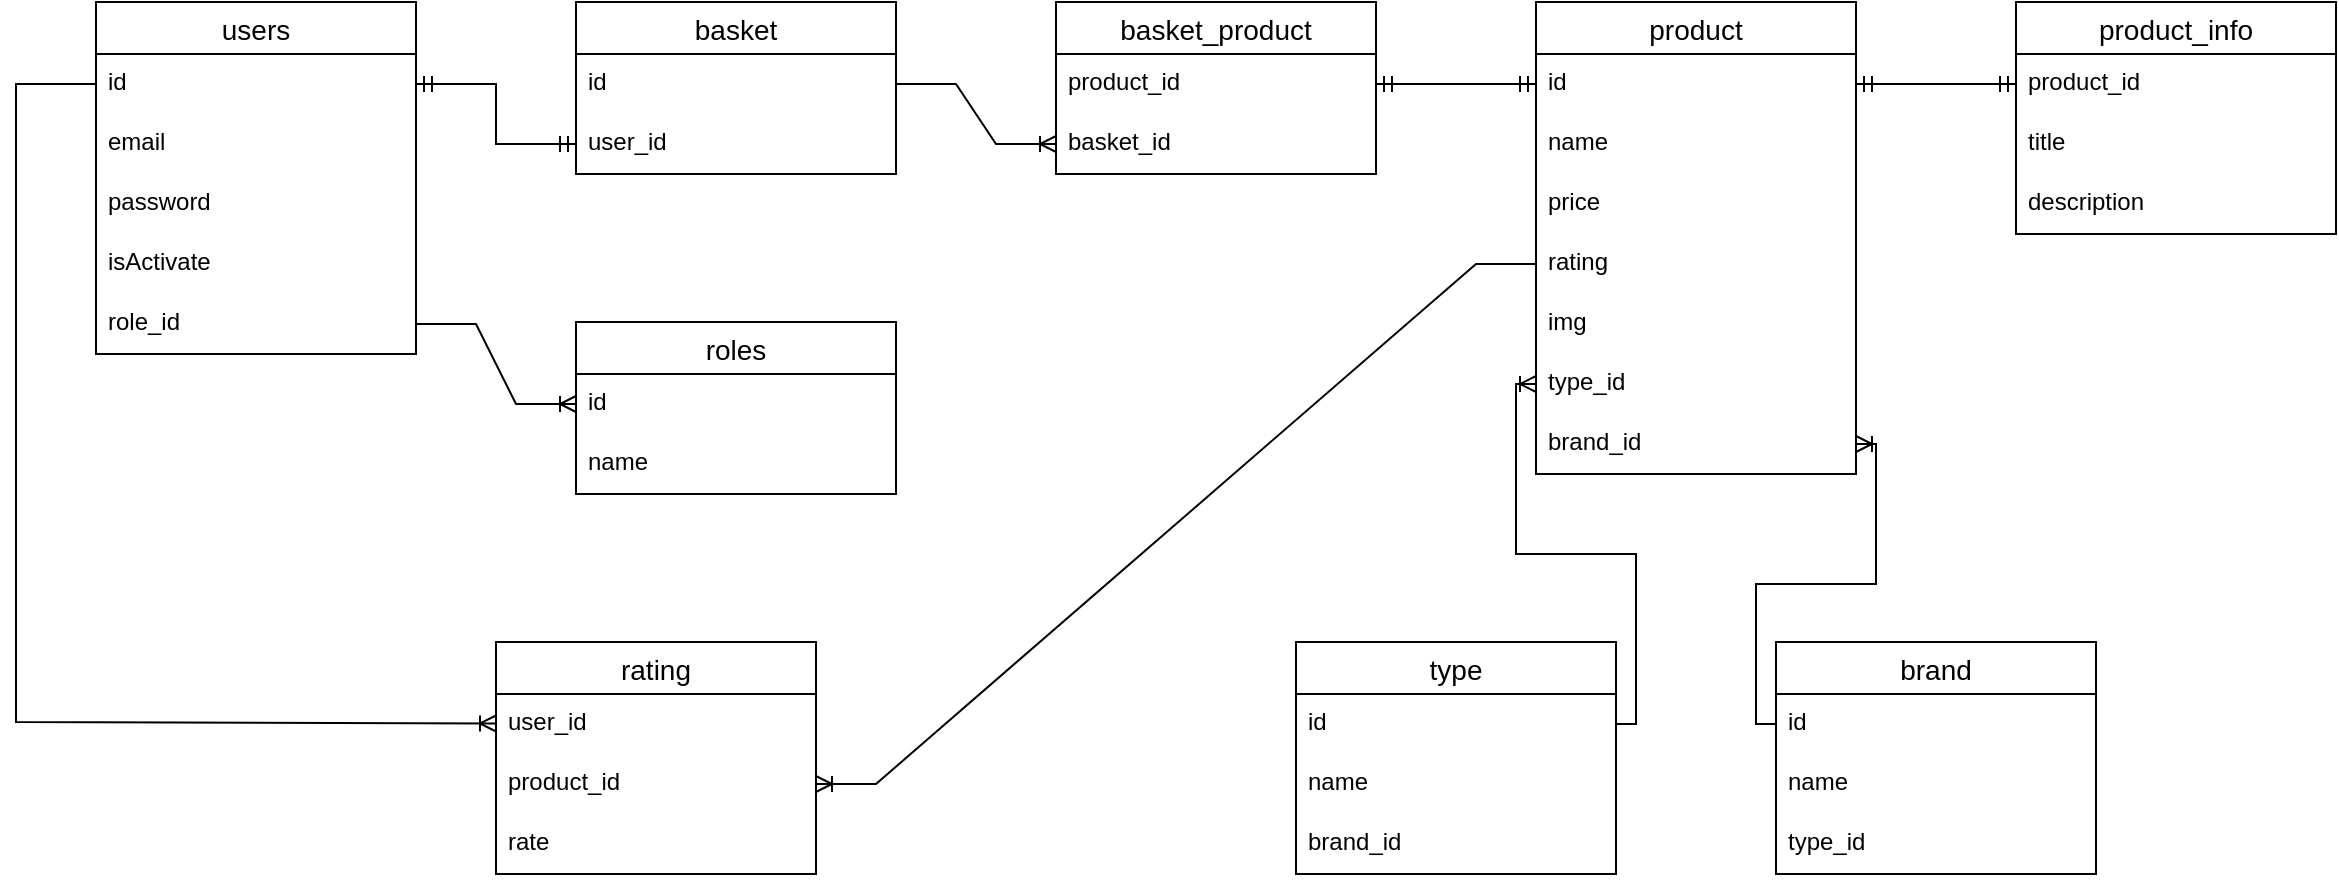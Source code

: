 <mxfile version="21.6.3" type="device">
  <diagram name="Страница 1" id="GgGNJ0qwI1O3DjwvXdhe">
    <mxGraphModel dx="2368" dy="827" grid="1" gridSize="10" guides="1" tooltips="1" connect="1" arrows="1" fold="1" page="1" pageScale="1" pageWidth="827" pageHeight="1169" math="0" shadow="0">
      <root>
        <mxCell id="0" />
        <mxCell id="1" parent="0" />
        <mxCell id="8YQZhBK532d-BEfpb8-R-2" value="users" style="swimlane;fontStyle=0;childLayout=stackLayout;horizontal=1;startSize=26;horizontalStack=0;resizeParent=1;resizeParentMax=0;resizeLast=0;collapsible=1;marginBottom=0;align=center;fontSize=14;" vertex="1" parent="1">
          <mxGeometry x="-200" y="40" width="160" height="176" as="geometry" />
        </mxCell>
        <mxCell id="8YQZhBK532d-BEfpb8-R-3" value="id" style="text;strokeColor=none;fillColor=none;spacingLeft=4;spacingRight=4;overflow=hidden;rotatable=0;points=[[0,0.5],[1,0.5]];portConstraint=eastwest;fontSize=12;whiteSpace=wrap;html=1;" vertex="1" parent="8YQZhBK532d-BEfpb8-R-2">
          <mxGeometry y="26" width="160" height="30" as="geometry" />
        </mxCell>
        <mxCell id="8YQZhBK532d-BEfpb8-R-4" value="email" style="text;strokeColor=none;fillColor=none;spacingLeft=4;spacingRight=4;overflow=hidden;rotatable=0;points=[[0,0.5],[1,0.5]];portConstraint=eastwest;fontSize=12;whiteSpace=wrap;html=1;" vertex="1" parent="8YQZhBK532d-BEfpb8-R-2">
          <mxGeometry y="56" width="160" height="30" as="geometry" />
        </mxCell>
        <mxCell id="8YQZhBK532d-BEfpb8-R-5" value="password" style="text;strokeColor=none;fillColor=none;spacingLeft=4;spacingRight=4;overflow=hidden;rotatable=0;points=[[0,0.5],[1,0.5]];portConstraint=eastwest;fontSize=12;whiteSpace=wrap;html=1;" vertex="1" parent="8YQZhBK532d-BEfpb8-R-2">
          <mxGeometry y="86" width="160" height="30" as="geometry" />
        </mxCell>
        <mxCell id="8YQZhBK532d-BEfpb8-R-8" value="isActivate" style="text;strokeColor=none;fillColor=none;spacingLeft=4;spacingRight=4;overflow=hidden;rotatable=0;points=[[0,0.5],[1,0.5]];portConstraint=eastwest;fontSize=12;whiteSpace=wrap;html=1;" vertex="1" parent="8YQZhBK532d-BEfpb8-R-2">
          <mxGeometry y="116" width="160" height="30" as="geometry" />
        </mxCell>
        <mxCell id="8YQZhBK532d-BEfpb8-R-9" value="role_id" style="text;strokeColor=none;fillColor=none;spacingLeft=4;spacingRight=4;overflow=hidden;rotatable=0;points=[[0,0.5],[1,0.5]];portConstraint=eastwest;fontSize=12;whiteSpace=wrap;html=1;" vertex="1" parent="8YQZhBK532d-BEfpb8-R-2">
          <mxGeometry y="146" width="160" height="30" as="geometry" />
        </mxCell>
        <mxCell id="8YQZhBK532d-BEfpb8-R-10" value="basket" style="swimlane;fontStyle=0;childLayout=stackLayout;horizontal=1;startSize=26;horizontalStack=0;resizeParent=1;resizeParentMax=0;resizeLast=0;collapsible=1;marginBottom=0;align=center;fontSize=14;" vertex="1" parent="1">
          <mxGeometry x="40" y="40" width="160" height="86" as="geometry" />
        </mxCell>
        <mxCell id="8YQZhBK532d-BEfpb8-R-11" value="id" style="text;strokeColor=none;fillColor=none;spacingLeft=4;spacingRight=4;overflow=hidden;rotatable=0;points=[[0,0.5],[1,0.5]];portConstraint=eastwest;fontSize=12;whiteSpace=wrap;html=1;" vertex="1" parent="8YQZhBK532d-BEfpb8-R-10">
          <mxGeometry y="26" width="160" height="30" as="geometry" />
        </mxCell>
        <mxCell id="8YQZhBK532d-BEfpb8-R-12" value="user_id" style="text;strokeColor=none;fillColor=none;spacingLeft=4;spacingRight=4;overflow=hidden;rotatable=0;points=[[0,0.5],[1,0.5]];portConstraint=eastwest;fontSize=12;whiteSpace=wrap;html=1;" vertex="1" parent="8YQZhBK532d-BEfpb8-R-10">
          <mxGeometry y="56" width="160" height="30" as="geometry" />
        </mxCell>
        <mxCell id="8YQZhBK532d-BEfpb8-R-16" value="" style="fontSize=12;html=1;endArrow=ERmandOne;startArrow=ERmandOne;rounded=0;edgeStyle=orthogonalEdgeStyle;" edge="1" parent="1" source="8YQZhBK532d-BEfpb8-R-3" target="8YQZhBK532d-BEfpb8-R-12">
          <mxGeometry width="100" height="100" relative="1" as="geometry">
            <mxPoint x="260" y="260" as="sourcePoint" />
            <mxPoint x="360" y="160" as="targetPoint" />
          </mxGeometry>
        </mxCell>
        <mxCell id="8YQZhBK532d-BEfpb8-R-17" value="product" style="swimlane;fontStyle=0;childLayout=stackLayout;horizontal=1;startSize=26;horizontalStack=0;resizeParent=1;resizeParentMax=0;resizeLast=0;collapsible=1;marginBottom=0;align=center;fontSize=14;" vertex="1" parent="1">
          <mxGeometry x="520" y="40" width="160" height="236" as="geometry" />
        </mxCell>
        <mxCell id="8YQZhBK532d-BEfpb8-R-18" value="id" style="text;strokeColor=none;fillColor=none;spacingLeft=4;spacingRight=4;overflow=hidden;rotatable=0;points=[[0,0.5],[1,0.5]];portConstraint=eastwest;fontSize=12;whiteSpace=wrap;html=1;" vertex="1" parent="8YQZhBK532d-BEfpb8-R-17">
          <mxGeometry y="26" width="160" height="30" as="geometry" />
        </mxCell>
        <mxCell id="8YQZhBK532d-BEfpb8-R-19" value="name" style="text;strokeColor=none;fillColor=none;spacingLeft=4;spacingRight=4;overflow=hidden;rotatable=0;points=[[0,0.5],[1,0.5]];portConstraint=eastwest;fontSize=12;whiteSpace=wrap;html=1;" vertex="1" parent="8YQZhBK532d-BEfpb8-R-17">
          <mxGeometry y="56" width="160" height="30" as="geometry" />
        </mxCell>
        <mxCell id="8YQZhBK532d-BEfpb8-R-22" value="price" style="text;strokeColor=none;fillColor=none;spacingLeft=4;spacingRight=4;overflow=hidden;rotatable=0;points=[[0,0.5],[1,0.5]];portConstraint=eastwest;fontSize=12;whiteSpace=wrap;html=1;" vertex="1" parent="8YQZhBK532d-BEfpb8-R-17">
          <mxGeometry y="86" width="160" height="30" as="geometry" />
        </mxCell>
        <mxCell id="8YQZhBK532d-BEfpb8-R-21" value="rating" style="text;strokeColor=none;fillColor=none;spacingLeft=4;spacingRight=4;overflow=hidden;rotatable=0;points=[[0,0.5],[1,0.5]];portConstraint=eastwest;fontSize=12;whiteSpace=wrap;html=1;" vertex="1" parent="8YQZhBK532d-BEfpb8-R-17">
          <mxGeometry y="116" width="160" height="30" as="geometry" />
        </mxCell>
        <mxCell id="8YQZhBK532d-BEfpb8-R-23" value="img" style="text;strokeColor=none;fillColor=none;spacingLeft=4;spacingRight=4;overflow=hidden;rotatable=0;points=[[0,0.5],[1,0.5]];portConstraint=eastwest;fontSize=12;whiteSpace=wrap;html=1;" vertex="1" parent="8YQZhBK532d-BEfpb8-R-17">
          <mxGeometry y="146" width="160" height="30" as="geometry" />
        </mxCell>
        <mxCell id="8YQZhBK532d-BEfpb8-R-24" value="type_id" style="text;strokeColor=none;fillColor=none;spacingLeft=4;spacingRight=4;overflow=hidden;rotatable=0;points=[[0,0.5],[1,0.5]];portConstraint=eastwest;fontSize=12;whiteSpace=wrap;html=1;" vertex="1" parent="8YQZhBK532d-BEfpb8-R-17">
          <mxGeometry y="176" width="160" height="30" as="geometry" />
        </mxCell>
        <mxCell id="8YQZhBK532d-BEfpb8-R-20" value="brand_id&lt;br&gt;" style="text;strokeColor=none;fillColor=none;spacingLeft=4;spacingRight=4;overflow=hidden;rotatable=0;points=[[0,0.5],[1,0.5]];portConstraint=eastwest;fontSize=12;whiteSpace=wrap;html=1;" vertex="1" parent="8YQZhBK532d-BEfpb8-R-17">
          <mxGeometry y="206" width="160" height="30" as="geometry" />
        </mxCell>
        <mxCell id="8YQZhBK532d-BEfpb8-R-25" value="type" style="swimlane;fontStyle=0;childLayout=stackLayout;horizontal=1;startSize=26;horizontalStack=0;resizeParent=1;resizeParentMax=0;resizeLast=0;collapsible=1;marginBottom=0;align=center;fontSize=14;" vertex="1" parent="1">
          <mxGeometry x="400" y="360" width="160" height="116" as="geometry" />
        </mxCell>
        <mxCell id="8YQZhBK532d-BEfpb8-R-26" value="id" style="text;strokeColor=none;fillColor=none;spacingLeft=4;spacingRight=4;overflow=hidden;rotatable=0;points=[[0,0.5],[1,0.5]];portConstraint=eastwest;fontSize=12;whiteSpace=wrap;html=1;" vertex="1" parent="8YQZhBK532d-BEfpb8-R-25">
          <mxGeometry y="26" width="160" height="30" as="geometry" />
        </mxCell>
        <mxCell id="8YQZhBK532d-BEfpb8-R-63" value="name" style="text;strokeColor=none;fillColor=none;spacingLeft=4;spacingRight=4;overflow=hidden;rotatable=0;points=[[0,0.5],[1,0.5]];portConstraint=eastwest;fontSize=12;whiteSpace=wrap;html=1;" vertex="1" parent="8YQZhBK532d-BEfpb8-R-25">
          <mxGeometry y="56" width="160" height="30" as="geometry" />
        </mxCell>
        <mxCell id="8YQZhBK532d-BEfpb8-R-27" value="brand_id" style="text;strokeColor=none;fillColor=none;spacingLeft=4;spacingRight=4;overflow=hidden;rotatable=0;points=[[0,0.5],[1,0.5]];portConstraint=eastwest;fontSize=12;whiteSpace=wrap;html=1;" vertex="1" parent="8YQZhBK532d-BEfpb8-R-25">
          <mxGeometry y="86" width="160" height="30" as="geometry" />
        </mxCell>
        <mxCell id="8YQZhBK532d-BEfpb8-R-31" value="brand" style="swimlane;fontStyle=0;childLayout=stackLayout;horizontal=1;startSize=26;horizontalStack=0;resizeParent=1;resizeParentMax=0;resizeLast=0;collapsible=1;marginBottom=0;align=center;fontSize=14;" vertex="1" parent="1">
          <mxGeometry x="640" y="360" width="160" height="116" as="geometry" />
        </mxCell>
        <mxCell id="8YQZhBK532d-BEfpb8-R-32" value="id" style="text;strokeColor=none;fillColor=none;spacingLeft=4;spacingRight=4;overflow=hidden;rotatable=0;points=[[0,0.5],[1,0.5]];portConstraint=eastwest;fontSize=12;whiteSpace=wrap;html=1;" vertex="1" parent="8YQZhBK532d-BEfpb8-R-31">
          <mxGeometry y="26" width="160" height="30" as="geometry" />
        </mxCell>
        <mxCell id="8YQZhBK532d-BEfpb8-R-33" value="name" style="text;strokeColor=none;fillColor=none;spacingLeft=4;spacingRight=4;overflow=hidden;rotatable=0;points=[[0,0.5],[1,0.5]];portConstraint=eastwest;fontSize=12;whiteSpace=wrap;html=1;" vertex="1" parent="8YQZhBK532d-BEfpb8-R-31">
          <mxGeometry y="56" width="160" height="30" as="geometry" />
        </mxCell>
        <mxCell id="8YQZhBK532d-BEfpb8-R-64" value="type_id" style="text;strokeColor=none;fillColor=none;spacingLeft=4;spacingRight=4;overflow=hidden;rotatable=0;points=[[0,0.5],[1,0.5]];portConstraint=eastwest;fontSize=12;whiteSpace=wrap;html=1;" vertex="1" parent="8YQZhBK532d-BEfpb8-R-31">
          <mxGeometry y="86" width="160" height="30" as="geometry" />
        </mxCell>
        <mxCell id="8YQZhBK532d-BEfpb8-R-34" value="" style="edgeStyle=orthogonalEdgeStyle;fontSize=12;html=1;endArrow=ERoneToMany;rounded=0;" edge="1" parent="1" source="8YQZhBK532d-BEfpb8-R-26" target="8YQZhBK532d-BEfpb8-R-24">
          <mxGeometry width="100" height="100" relative="1" as="geometry">
            <mxPoint x="330" y="350" as="sourcePoint" />
            <mxPoint x="430" y="250" as="targetPoint" />
          </mxGeometry>
        </mxCell>
        <mxCell id="8YQZhBK532d-BEfpb8-R-35" value="" style="edgeStyle=orthogonalEdgeStyle;fontSize=12;html=1;endArrow=ERoneToMany;rounded=0;" edge="1" parent="1" source="8YQZhBK532d-BEfpb8-R-32" target="8YQZhBK532d-BEfpb8-R-20">
          <mxGeometry width="100" height="100" relative="1" as="geometry">
            <mxPoint x="710" y="259" as="sourcePoint" />
            <mxPoint x="750" y="140" as="targetPoint" />
          </mxGeometry>
        </mxCell>
        <mxCell id="8YQZhBK532d-BEfpb8-R-38" value="product_info" style="swimlane;fontStyle=0;childLayout=stackLayout;horizontal=1;startSize=26;horizontalStack=0;resizeParent=1;resizeParentMax=0;resizeLast=0;collapsible=1;marginBottom=0;align=center;fontSize=14;" vertex="1" parent="1">
          <mxGeometry x="760" y="40" width="160" height="116" as="geometry" />
        </mxCell>
        <mxCell id="8YQZhBK532d-BEfpb8-R-40" value="product_id" style="text;strokeColor=none;fillColor=none;spacingLeft=4;spacingRight=4;overflow=hidden;rotatable=0;points=[[0,0.5],[1,0.5]];portConstraint=eastwest;fontSize=12;whiteSpace=wrap;html=1;" vertex="1" parent="8YQZhBK532d-BEfpb8-R-38">
          <mxGeometry y="26" width="160" height="30" as="geometry" />
        </mxCell>
        <mxCell id="8YQZhBK532d-BEfpb8-R-41" value="title" style="text;strokeColor=none;fillColor=none;spacingLeft=4;spacingRight=4;overflow=hidden;rotatable=0;points=[[0,0.5],[1,0.5]];portConstraint=eastwest;fontSize=12;whiteSpace=wrap;html=1;" vertex="1" parent="8YQZhBK532d-BEfpb8-R-38">
          <mxGeometry y="56" width="160" height="30" as="geometry" />
        </mxCell>
        <mxCell id="8YQZhBK532d-BEfpb8-R-42" value="description" style="text;strokeColor=none;fillColor=none;spacingLeft=4;spacingRight=4;overflow=hidden;rotatable=0;points=[[0,0.5],[1,0.5]];portConstraint=eastwest;fontSize=12;whiteSpace=wrap;html=1;" vertex="1" parent="8YQZhBK532d-BEfpb8-R-38">
          <mxGeometry y="86" width="160" height="30" as="geometry" />
        </mxCell>
        <mxCell id="8YQZhBK532d-BEfpb8-R-44" value="basket_product" style="swimlane;fontStyle=0;childLayout=stackLayout;horizontal=1;startSize=26;horizontalStack=0;resizeParent=1;resizeParentMax=0;resizeLast=0;collapsible=1;marginBottom=0;align=center;fontSize=14;" vertex="1" parent="1">
          <mxGeometry x="280" y="40" width="160" height="86" as="geometry" />
        </mxCell>
        <mxCell id="8YQZhBK532d-BEfpb8-R-50" value="product_id" style="text;strokeColor=none;fillColor=none;spacingLeft=4;spacingRight=4;overflow=hidden;rotatable=0;points=[[0,0.5],[1,0.5]];portConstraint=eastwest;fontSize=12;whiteSpace=wrap;html=1;" vertex="1" parent="8YQZhBK532d-BEfpb8-R-44">
          <mxGeometry y="26" width="160" height="30" as="geometry" />
        </mxCell>
        <mxCell id="8YQZhBK532d-BEfpb8-R-46" value="basket_id" style="text;strokeColor=none;fillColor=none;spacingLeft=4;spacingRight=4;overflow=hidden;rotatable=0;points=[[0,0.5],[1,0.5]];portConstraint=eastwest;fontSize=12;whiteSpace=wrap;html=1;" vertex="1" parent="8YQZhBK532d-BEfpb8-R-44">
          <mxGeometry y="56" width="160" height="30" as="geometry" />
        </mxCell>
        <mxCell id="8YQZhBK532d-BEfpb8-R-51" value="" style="edgeStyle=entityRelationEdgeStyle;fontSize=12;html=1;endArrow=ERoneToMany;rounded=0;" edge="1" parent="1" source="8YQZhBK532d-BEfpb8-R-11" target="8YQZhBK532d-BEfpb8-R-46">
          <mxGeometry width="100" height="100" relative="1" as="geometry">
            <mxPoint x="130" y="330" as="sourcePoint" />
            <mxPoint x="230" y="230" as="targetPoint" />
          </mxGeometry>
        </mxCell>
        <mxCell id="8YQZhBK532d-BEfpb8-R-52" value="" style="edgeStyle=entityRelationEdgeStyle;fontSize=12;html=1;endArrow=ERmandOne;startArrow=ERmandOne;rounded=0;" edge="1" parent="1" source="8YQZhBK532d-BEfpb8-R-50" target="8YQZhBK532d-BEfpb8-R-18">
          <mxGeometry width="100" height="100" relative="1" as="geometry">
            <mxPoint x="130" y="330" as="sourcePoint" />
            <mxPoint x="230" y="230" as="targetPoint" />
          </mxGeometry>
        </mxCell>
        <mxCell id="8YQZhBK532d-BEfpb8-R-53" value="rating" style="swimlane;fontStyle=0;childLayout=stackLayout;horizontal=1;startSize=26;horizontalStack=0;resizeParent=1;resizeParentMax=0;resizeLast=0;collapsible=1;marginBottom=0;align=center;fontSize=14;" vertex="1" parent="1">
          <mxGeometry y="360" width="160" height="116" as="geometry" />
        </mxCell>
        <mxCell id="8YQZhBK532d-BEfpb8-R-57" value="user_id" style="text;strokeColor=none;fillColor=none;spacingLeft=4;spacingRight=4;overflow=hidden;rotatable=0;points=[[0,0.5],[1,0.5]];portConstraint=eastwest;fontSize=12;whiteSpace=wrap;html=1;" vertex="1" parent="8YQZhBK532d-BEfpb8-R-53">
          <mxGeometry y="26" width="160" height="30" as="geometry" />
        </mxCell>
        <mxCell id="8YQZhBK532d-BEfpb8-R-56" value="product_id" style="text;strokeColor=none;fillColor=none;spacingLeft=4;spacingRight=4;overflow=hidden;rotatable=0;points=[[0,0.5],[1,0.5]];portConstraint=eastwest;fontSize=12;whiteSpace=wrap;html=1;" vertex="1" parent="8YQZhBK532d-BEfpb8-R-53">
          <mxGeometry y="56" width="160" height="30" as="geometry" />
        </mxCell>
        <mxCell id="8YQZhBK532d-BEfpb8-R-58" value="rate" style="text;strokeColor=none;fillColor=none;spacingLeft=4;spacingRight=4;overflow=hidden;rotatable=0;points=[[0,0.5],[1,0.5]];portConstraint=eastwest;fontSize=12;whiteSpace=wrap;html=1;" vertex="1" parent="8YQZhBK532d-BEfpb8-R-53">
          <mxGeometry y="86" width="160" height="30" as="geometry" />
        </mxCell>
        <mxCell id="8YQZhBK532d-BEfpb8-R-59" value="" style="fontSize=12;html=1;endArrow=ERoneToMany;rounded=0;" edge="1" parent="1" source="8YQZhBK532d-BEfpb8-R-3" target="8YQZhBK532d-BEfpb8-R-57">
          <mxGeometry width="100" height="100" relative="1" as="geometry">
            <mxPoint x="-240" y="90" as="sourcePoint" />
            <mxPoint x="-90" y="440" as="targetPoint" />
            <Array as="points">
              <mxPoint x="-240" y="81" />
              <mxPoint x="-240" y="400" />
            </Array>
          </mxGeometry>
        </mxCell>
        <mxCell id="8YQZhBK532d-BEfpb8-R-62" value="" style="edgeStyle=entityRelationEdgeStyle;fontSize=12;html=1;endArrow=ERoneToMany;rounded=0;" edge="1" parent="1" source="8YQZhBK532d-BEfpb8-R-21" target="8YQZhBK532d-BEfpb8-R-56">
          <mxGeometry width="100" height="100" relative="1" as="geometry">
            <mxPoint x="200" y="380" as="sourcePoint" />
            <mxPoint x="300" y="280" as="targetPoint" />
          </mxGeometry>
        </mxCell>
        <mxCell id="8YQZhBK532d-BEfpb8-R-66" value="" style="edgeStyle=entityRelationEdgeStyle;fontSize=12;html=1;endArrow=ERmandOne;startArrow=ERmandOne;rounded=0;" edge="1" parent="1" source="8YQZhBK532d-BEfpb8-R-18" target="8YQZhBK532d-BEfpb8-R-40">
          <mxGeometry width="100" height="100" relative="1" as="geometry">
            <mxPoint x="630" y="460" as="sourcePoint" />
            <mxPoint x="730" y="360" as="targetPoint" />
          </mxGeometry>
        </mxCell>
        <mxCell id="8YQZhBK532d-BEfpb8-R-68" value="roles" style="swimlane;fontStyle=0;childLayout=stackLayout;horizontal=1;startSize=26;horizontalStack=0;resizeParent=1;resizeParentMax=0;resizeLast=0;collapsible=1;marginBottom=0;align=center;fontSize=14;" vertex="1" parent="1">
          <mxGeometry x="40" y="200" width="160" height="86" as="geometry" />
        </mxCell>
        <mxCell id="8YQZhBK532d-BEfpb8-R-69" value="id" style="text;strokeColor=none;fillColor=none;spacingLeft=4;spacingRight=4;overflow=hidden;rotatable=0;points=[[0,0.5],[1,0.5]];portConstraint=eastwest;fontSize=12;whiteSpace=wrap;html=1;" vertex="1" parent="8YQZhBK532d-BEfpb8-R-68">
          <mxGeometry y="26" width="160" height="30" as="geometry" />
        </mxCell>
        <mxCell id="8YQZhBK532d-BEfpb8-R-70" value="name" style="text;strokeColor=none;fillColor=none;spacingLeft=4;spacingRight=4;overflow=hidden;rotatable=0;points=[[0,0.5],[1,0.5]];portConstraint=eastwest;fontSize=12;whiteSpace=wrap;html=1;" vertex="1" parent="8YQZhBK532d-BEfpb8-R-68">
          <mxGeometry y="56" width="160" height="30" as="geometry" />
        </mxCell>
        <mxCell id="8YQZhBK532d-BEfpb8-R-72" value="" style="edgeStyle=entityRelationEdgeStyle;fontSize=12;html=1;endArrow=ERoneToMany;rounded=0;" edge="1" parent="1" source="8YQZhBK532d-BEfpb8-R-9" target="8YQZhBK532d-BEfpb8-R-69">
          <mxGeometry width="100" height="100" relative="1" as="geometry">
            <mxPoint x="150" y="370" as="sourcePoint" />
            <mxPoint x="250" y="270" as="targetPoint" />
          </mxGeometry>
        </mxCell>
      </root>
    </mxGraphModel>
  </diagram>
</mxfile>
